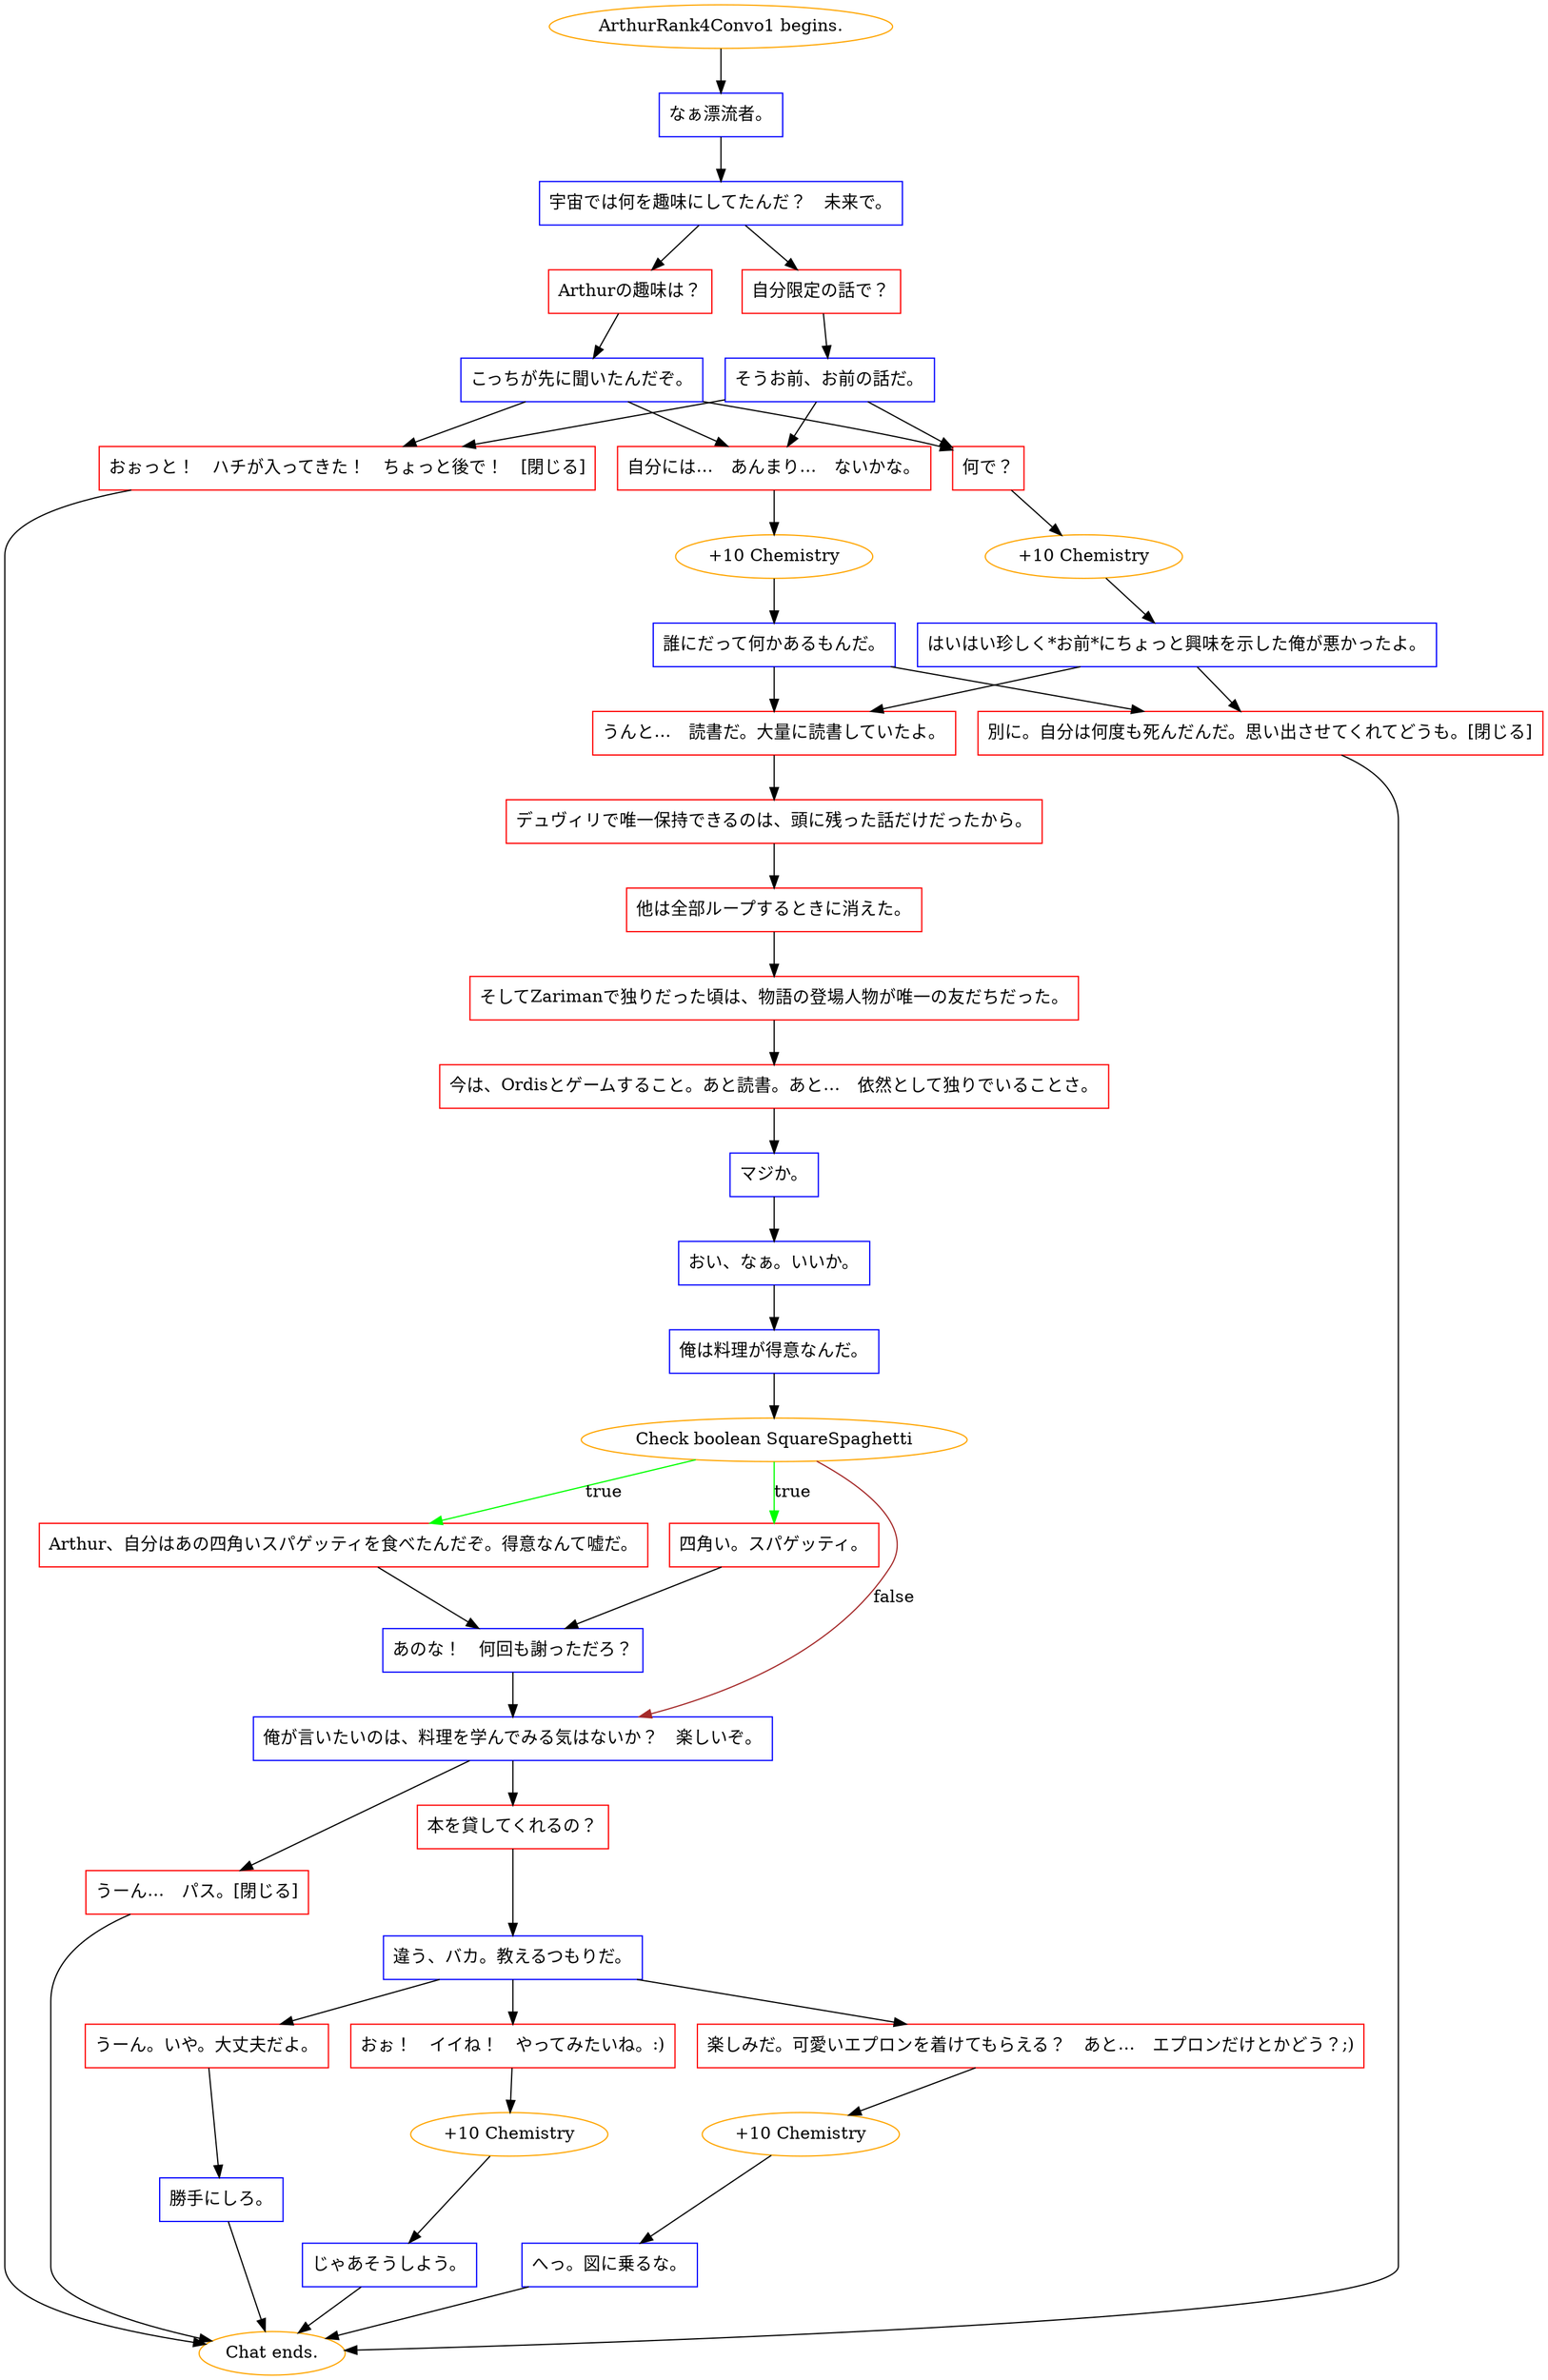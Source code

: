 digraph {
	"ArthurRank4Convo1 begins." [color=orange];
		"ArthurRank4Convo1 begins." -> j3453395894;
	j3453395894 [label="なぁ漂流者。",shape=box,color=blue];
		j3453395894 -> j3021976526;
	j3021976526 [label="宇宙では何を趣味にしてたんだ？　未来で。",shape=box,color=blue];
		j3021976526 -> j1062490516;
		j3021976526 -> j1335987530;
	j1062490516 [label="Arthurの趣味は？",shape=box,color=red];
		j1062490516 -> j2365892896;
	j1335987530 [label="自分限定の話で？",shape=box,color=red];
		j1335987530 -> j1014476929;
	j2365892896 [label="こっちが先に聞いたんだぞ。",shape=box,color=blue];
		j2365892896 -> j2908625906;
		j2365892896 -> j1880433909;
		j2365892896 -> j3685798948;
	j1014476929 [label="そうお前、お前の話だ。",shape=box,color=blue];
		j1014476929 -> j2908625906;
		j1014476929 -> j1880433909;
		j1014476929 -> j3685798948;
	j2908625906 [label="自分には…　あんまり…　ないかな。",shape=box,color=red];
		j2908625906 -> j858854946;
	j1880433909 [label="何で？",shape=box,color=red];
		j1880433909 -> j71086081;
	j3685798948 [label="おぉっと！　ハチが入ってきた！　ちょっと後で！　[閉じる]",shape=box,color=red];
		j3685798948 -> "Chat ends.";
	j858854946 [label="+10 Chemistry",color=orange];
		j858854946 -> j2589752398;
	j71086081 [label="+10 Chemistry",color=orange];
		j71086081 -> j3950250977;
	"Chat ends." [color=orange];
	j2589752398 [label="誰にだって何かあるもんだ。",shape=box,color=blue];
		j2589752398 -> j790148723;
		j2589752398 -> j1698325792;
	j3950250977 [label="はいはい珍しく*お前*にちょっと興味を示した俺が悪かったよ。",shape=box,color=blue];
		j3950250977 -> j790148723;
		j3950250977 -> j1698325792;
	j790148723 [label="別に。自分は何度も死んだんだ。思い出させてくれてどうも。[閉じる]",shape=box,color=red];
		j790148723 -> "Chat ends.";
	j1698325792 [label="うんと…　読書だ。大量に読書していたよ。",shape=box,color=red];
		j1698325792 -> j3724410519;
	j3724410519 [label="デュヴィリで唯一保持できるのは、頭に残った話だけだったから。",shape=box,color=red];
		j3724410519 -> j3559505241;
	j3559505241 [label="他は全部ループするときに消えた。",shape=box,color=red];
		j3559505241 -> j1656339270;
	j1656339270 [label="そしてZarimanで独りだった頃は、物語の登場人物が唯一の友だちだった。",shape=box,color=red];
		j1656339270 -> j4238392742;
	j4238392742 [label="今は、Ordisとゲームすること。あと読書。あと…　依然として独りでいることさ。",shape=box,color=red];
		j4238392742 -> j3381959517;
	j3381959517 [label="マジか。",shape=box,color=blue];
		j3381959517 -> j3389812623;
	j3389812623 [label="おい、なぁ。いいか。",shape=box,color=blue];
		j3389812623 -> j566417194;
	j566417194 [label="俺は料理が得意なんだ。",shape=box,color=blue];
		j566417194 -> j1731381790;
	j1731381790 [label="Check boolean SquareSpaghetti",color=orange];
		j1731381790 -> j3754311569 [label=true,color=green];
		j1731381790 -> j2512605969 [label=true,color=green];
		j1731381790 -> j912887496 [label=false,color=brown];
	j3754311569 [label="四角い。スパゲッティ。",shape=box,color=red];
		j3754311569 -> j1722817709;
	j2512605969 [label="Arthur、自分はあの四角いスパゲッティを食べたんだぞ。得意なんて嘘だ。",shape=box,color=red];
		j2512605969 -> j1722817709;
	j912887496 [label="俺が言いたいのは、料理を学んでみる気はないか？　楽しいぞ。",shape=box,color=blue];
		j912887496 -> j1918150517;
		j912887496 -> j853275252;
	j1722817709 [label="あのな！　何回も謝っただろ？",shape=box,color=blue];
		j1722817709 -> j912887496;
	j1918150517 [label="本を貸してくれるの？",shape=box,color=red];
		j1918150517 -> j3344913027;
	j853275252 [label="うーん…　パス。[閉じる]",shape=box,color=red];
		j853275252 -> "Chat ends.";
	j3344913027 [label="違う、バカ。教えるつもりだ。",shape=box,color=blue];
		j3344913027 -> j2232044854;
		j3344913027 -> j3946419421;
		j3344913027 -> j3573029383;
	j2232044854 [label="おぉ！　イイね！　やってみたいね。:)",shape=box,color=red];
		j2232044854 -> j1777661722;
	j3946419421 [label="うーん。いや。大丈夫だよ。",shape=box,color=red];
		j3946419421 -> j4273773890;
	j3573029383 [label="楽しみだ。可愛いエプロンを着けてもらえる？　あと…　エプロンだけとかどう？;)",shape=box,color=red];
		j3573029383 -> j2688256430;
	j1777661722 [label="+10 Chemistry",color=orange];
		j1777661722 -> j2791726953;
	j4273773890 [label="勝手にしろ。",shape=box,color=blue];
		j4273773890 -> "Chat ends.";
	j2688256430 [label="+10 Chemistry",color=orange];
		j2688256430 -> j4099208283;
	j2791726953 [label="じゃあそうしよう。",shape=box,color=blue];
		j2791726953 -> "Chat ends.";
	j4099208283 [label="へっ。図に乗るな。",shape=box,color=blue];
		j4099208283 -> "Chat ends.";
}